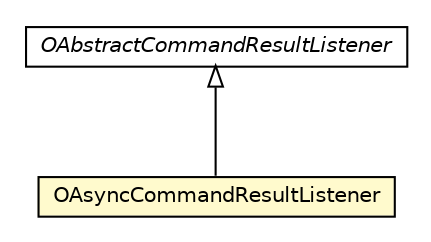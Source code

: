 #!/usr/local/bin/dot
#
# Class diagram 
# Generated by UMLGraph version R5_6-24-gf6e263 (http://www.umlgraph.org/)
#

digraph G {
	edge [fontname="Helvetica",fontsize=10,labelfontname="Helvetica",labelfontsize=10];
	node [fontname="Helvetica",fontsize=10,shape=plaintext];
	nodesep=0.25;
	ranksep=0.5;
	// com.orientechnologies.orient.server.network.protocol.binary.OAsyncCommandResultListener
	c1556348 [label=<<table title="com.orientechnologies.orient.server.network.protocol.binary.OAsyncCommandResultListener" border="0" cellborder="1" cellspacing="0" cellpadding="2" port="p" bgcolor="lemonChiffon" href="./OAsyncCommandResultListener.html">
		<tr><td><table border="0" cellspacing="0" cellpadding="1">
<tr><td align="center" balign="center"> OAsyncCommandResultListener </td></tr>
		</table></td></tr>
		</table>>, URL="./OAsyncCommandResultListener.html", fontname="Helvetica", fontcolor="black", fontsize=10.0];
	// com.orientechnologies.orient.server.network.protocol.binary.OAbstractCommandResultListener
	c1556352 [label=<<table title="com.orientechnologies.orient.server.network.protocol.binary.OAbstractCommandResultListener" border="0" cellborder="1" cellspacing="0" cellpadding="2" port="p" href="./OAbstractCommandResultListener.html">
		<tr><td><table border="0" cellspacing="0" cellpadding="1">
<tr><td align="center" balign="center"><font face="Helvetica-Oblique"> OAbstractCommandResultListener </font></td></tr>
		</table></td></tr>
		</table>>, URL="./OAbstractCommandResultListener.html", fontname="Helvetica", fontcolor="black", fontsize=10.0];
	//com.orientechnologies.orient.server.network.protocol.binary.OAsyncCommandResultListener extends com.orientechnologies.orient.server.network.protocol.binary.OAbstractCommandResultListener
	c1556352:p -> c1556348:p [dir=back,arrowtail=empty];
}

